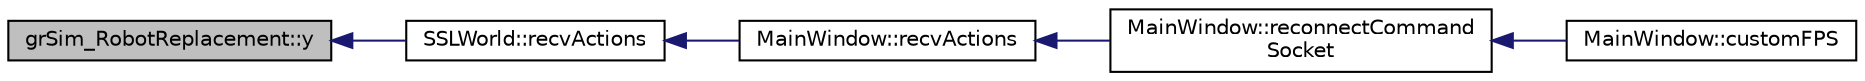 digraph "grSim_RobotReplacement::y"
{
 // INTERACTIVE_SVG=YES
  edge [fontname="Helvetica",fontsize="10",labelfontname="Helvetica",labelfontsize="10"];
  node [fontname="Helvetica",fontsize="10",shape=record];
  rankdir="LR";
  Node1 [label="grSim_RobotReplacement::y",height=0.2,width=0.4,color="black", fillcolor="grey75", style="filled", fontcolor="black"];
  Node1 -> Node2 [dir="back",color="midnightblue",fontsize="10",style="solid",fontname="Helvetica"];
  Node2 [label="SSLWorld::recvActions",height=0.2,width=0.4,color="black", fillcolor="white", style="filled",URL="$d9/d7f/class_s_s_l_world.html#a47a57176f6f8aa3283a6846576c7db2c"];
  Node2 -> Node3 [dir="back",color="midnightblue",fontsize="10",style="solid",fontname="Helvetica"];
  Node3 [label="MainWindow::recvActions",height=0.2,width=0.4,color="black", fillcolor="white", style="filled",URL="$d9/dc6/class_main_window.html#a387f42462d1aaf94676c608d4dc014ca"];
  Node3 -> Node4 [dir="back",color="midnightblue",fontsize="10",style="solid",fontname="Helvetica"];
  Node4 [label="MainWindow::reconnectCommand\lSocket",height=0.2,width=0.4,color="black", fillcolor="white", style="filled",URL="$d9/dc6/class_main_window.html#a3773663f183cdba856ae784c0dad02b4"];
  Node4 -> Node5 [dir="back",color="midnightblue",fontsize="10",style="solid",fontname="Helvetica"];
  Node5 [label="MainWindow::customFPS",height=0.2,width=0.4,color="black", fillcolor="white", style="filled",URL="$d9/dc6/class_main_window.html#a54b84786850165c4e5466bc2e4097810"];
}
